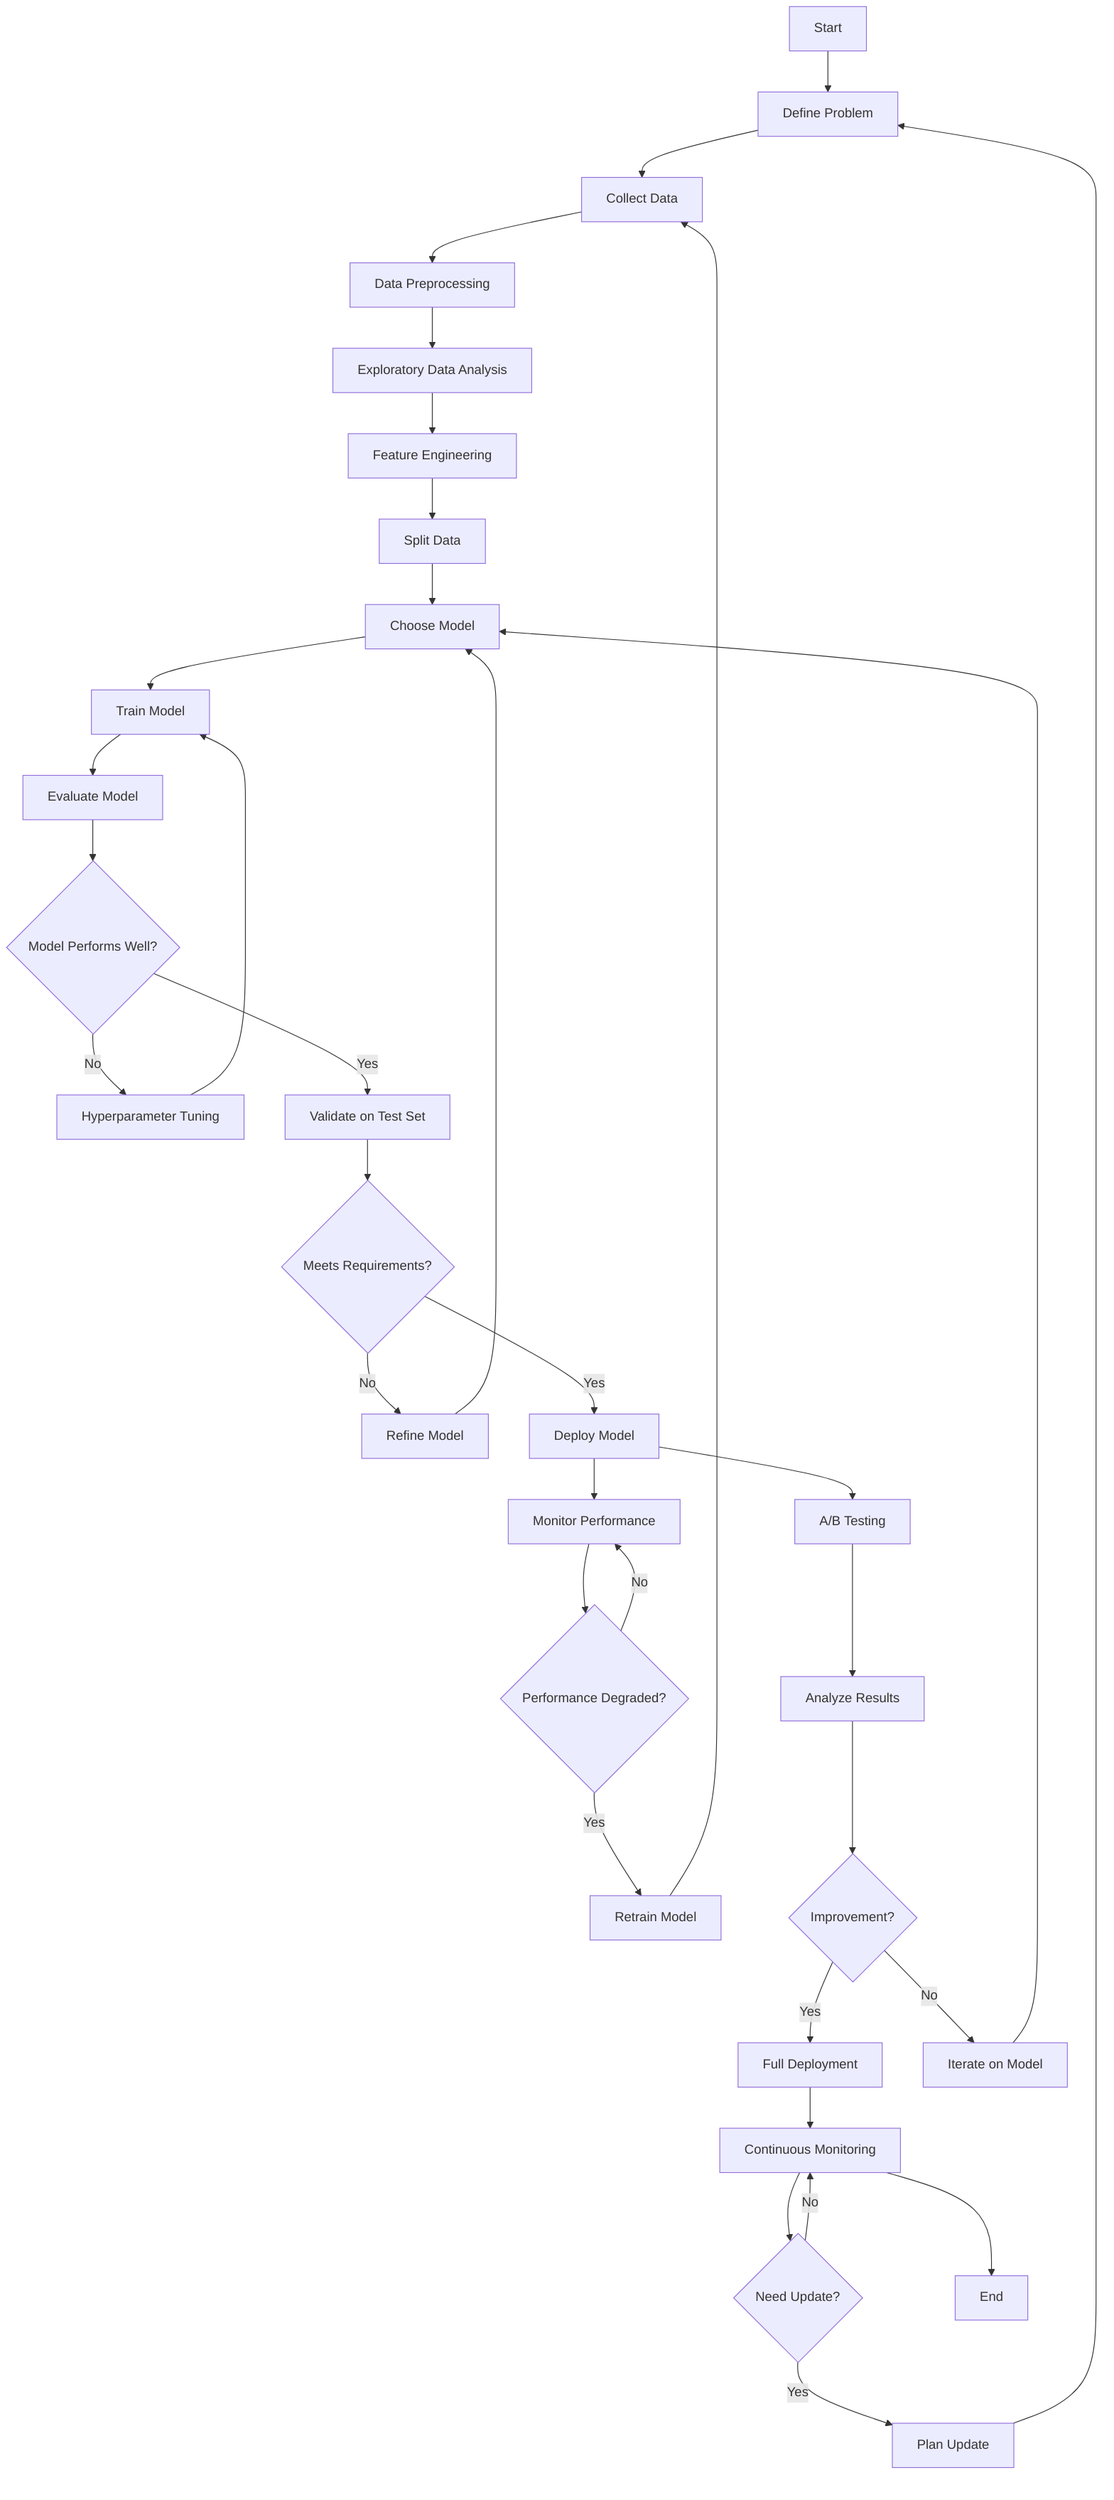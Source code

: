 flowchart TB
    A[Start] --> B[Define Problem]
    B --> C[Collect Data]
    C --> D[Data Preprocessing]
    D --> E[Exploratory Data Analysis]
    E --> F[Feature Engineering]
    F --> G[Split Data]
    G --> H[Choose Model]
    H --> I[Train Model]
    I --> J[Evaluate Model]
    J --> K{Model Performs Well?}
    K -->|No| L[Hyperparameter Tuning]
    L --> I
    K -->|Yes| M[Validate on Test Set]
    M --> N{Meets Requirements?}
    N -->|No| O[Refine Model]
    O --> H
    N -->|Yes| P[Deploy Model]
    P --> Q[Monitor Performance]
    Q --> R{Performance Degraded?}
    R -->|Yes| S[Retrain Model]
    S --> C
    R -->|No| Q
    P --> T[A/B Testing]
    T --> U[Analyze Results]
    U --> V{Improvement?}
    V -->|Yes| W[Full Deployment]
    V -->|No| X[Iterate on Model]
    X --> H
    W --> Y[Continuous Monitoring]
    Y --> Z{Need Update?}
    Z -->|Yes| AA[Plan Update]
    AA --> B
    Z -->|No| Y
    Y --> AB[End]